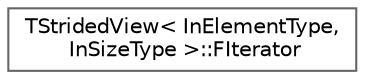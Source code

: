 digraph "Graphical Class Hierarchy"
{
 // INTERACTIVE_SVG=YES
 // LATEX_PDF_SIZE
  bgcolor="transparent";
  edge [fontname=Helvetica,fontsize=10,labelfontname=Helvetica,labelfontsize=10];
  node [fontname=Helvetica,fontsize=10,shape=box,height=0.2,width=0.4];
  rankdir="LR";
  Node0 [id="Node000000",label="TStridedView\< InElementType,\l InSizeType \>::FIterator",height=0.2,width=0.4,color="grey40", fillcolor="white", style="filled",URL="$de/d4d/structTStridedView_1_1FIterator.html",tooltip=" "];
}
